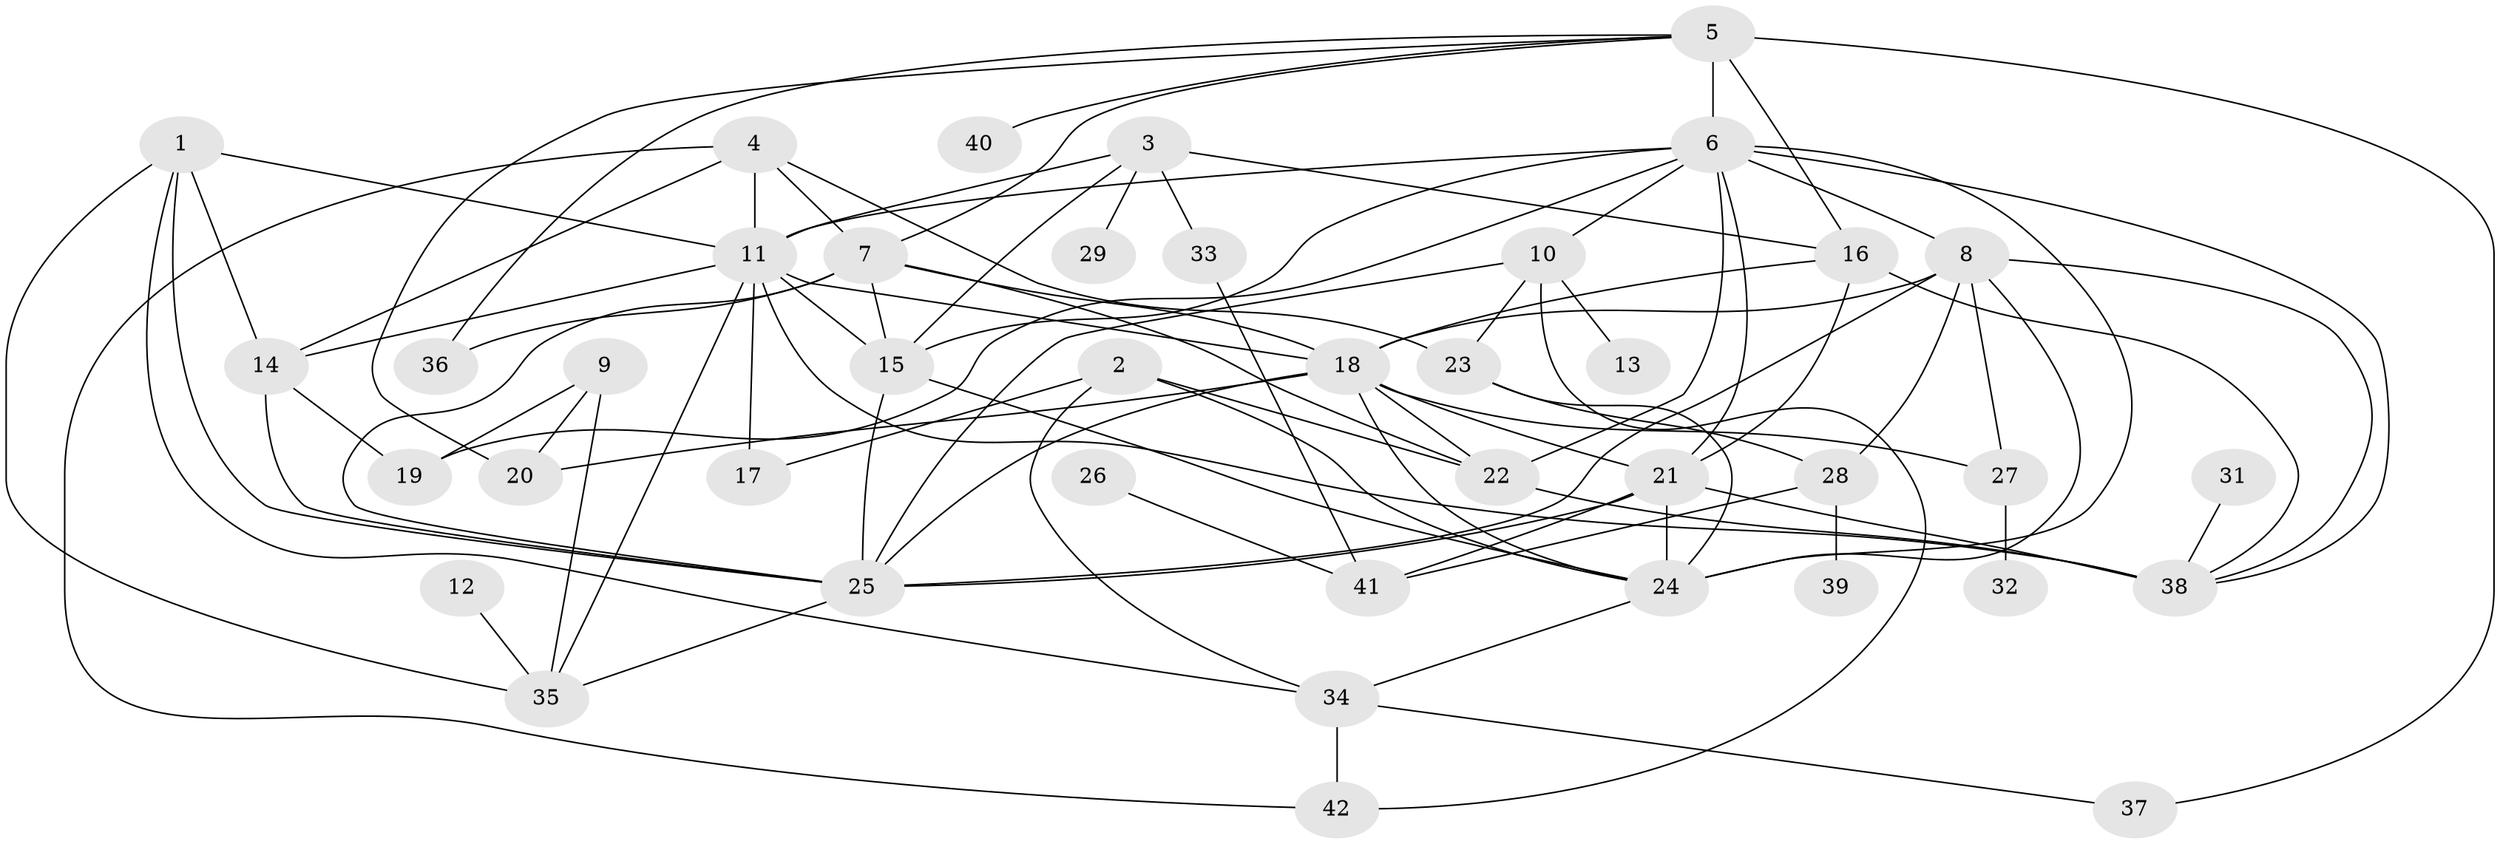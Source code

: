 // original degree distribution, {5: 0.09302325581395349, 2: 0.2441860465116279, 4: 0.1744186046511628, 6: 0.08139534883720931, 3: 0.19767441860465115, 7: 0.046511627906976744, 1: 0.12790697674418605, 0: 0.023255813953488372, 8: 0.011627906976744186}
// Generated by graph-tools (version 1.1) at 2025/33/03/09/25 02:33:53]
// undirected, 41 vertices, 90 edges
graph export_dot {
graph [start="1"]
  node [color=gray90,style=filled];
  1;
  2;
  3;
  4;
  5;
  6;
  7;
  8;
  9;
  10;
  11;
  12;
  13;
  14;
  15;
  16;
  17;
  18;
  19;
  20;
  21;
  22;
  23;
  24;
  25;
  26;
  27;
  28;
  29;
  31;
  32;
  33;
  34;
  35;
  36;
  37;
  38;
  39;
  40;
  41;
  42;
  1 -- 11 [weight=1.0];
  1 -- 14 [weight=1.0];
  1 -- 25 [weight=1.0];
  1 -- 34 [weight=1.0];
  1 -- 35 [weight=1.0];
  2 -- 17 [weight=1.0];
  2 -- 22 [weight=1.0];
  2 -- 24 [weight=1.0];
  2 -- 34 [weight=1.0];
  3 -- 11 [weight=2.0];
  3 -- 15 [weight=1.0];
  3 -- 16 [weight=2.0];
  3 -- 29 [weight=1.0];
  3 -- 33 [weight=1.0];
  4 -- 7 [weight=1.0];
  4 -- 11 [weight=1.0];
  4 -- 14 [weight=1.0];
  4 -- 23 [weight=1.0];
  4 -- 42 [weight=1.0];
  5 -- 6 [weight=2.0];
  5 -- 7 [weight=1.0];
  5 -- 16 [weight=2.0];
  5 -- 20 [weight=1.0];
  5 -- 36 [weight=1.0];
  5 -- 37 [weight=1.0];
  5 -- 40 [weight=1.0];
  6 -- 8 [weight=1.0];
  6 -- 10 [weight=1.0];
  6 -- 11 [weight=1.0];
  6 -- 15 [weight=1.0];
  6 -- 19 [weight=1.0];
  6 -- 21 [weight=1.0];
  6 -- 22 [weight=2.0];
  6 -- 24 [weight=2.0];
  6 -- 38 [weight=1.0];
  7 -- 15 [weight=1.0];
  7 -- 18 [weight=1.0];
  7 -- 22 [weight=1.0];
  7 -- 25 [weight=1.0];
  7 -- 36 [weight=1.0];
  8 -- 18 [weight=1.0];
  8 -- 24 [weight=1.0];
  8 -- 25 [weight=2.0];
  8 -- 27 [weight=1.0];
  8 -- 28 [weight=1.0];
  8 -- 38 [weight=1.0];
  9 -- 19 [weight=1.0];
  9 -- 20 [weight=1.0];
  9 -- 35 [weight=1.0];
  10 -- 13 [weight=1.0];
  10 -- 23 [weight=1.0];
  10 -- 25 [weight=1.0];
  10 -- 42 [weight=1.0];
  11 -- 14 [weight=1.0];
  11 -- 15 [weight=1.0];
  11 -- 17 [weight=1.0];
  11 -- 18 [weight=1.0];
  11 -- 35 [weight=1.0];
  11 -- 38 [weight=1.0];
  12 -- 35 [weight=1.0];
  14 -- 19 [weight=1.0];
  14 -- 25 [weight=1.0];
  15 -- 24 [weight=1.0];
  15 -- 25 [weight=1.0];
  16 -- 18 [weight=1.0];
  16 -- 21 [weight=1.0];
  16 -- 38 [weight=1.0];
  18 -- 20 [weight=1.0];
  18 -- 21 [weight=1.0];
  18 -- 22 [weight=1.0];
  18 -- 24 [weight=1.0];
  18 -- 25 [weight=1.0];
  18 -- 27 [weight=1.0];
  21 -- 24 [weight=1.0];
  21 -- 25 [weight=1.0];
  21 -- 38 [weight=2.0];
  21 -- 41 [weight=1.0];
  22 -- 38 [weight=1.0];
  23 -- 24 [weight=1.0];
  23 -- 28 [weight=1.0];
  24 -- 34 [weight=1.0];
  25 -- 35 [weight=1.0];
  26 -- 41 [weight=1.0];
  27 -- 32 [weight=1.0];
  28 -- 39 [weight=1.0];
  28 -- 41 [weight=1.0];
  31 -- 38 [weight=1.0];
  33 -- 41 [weight=1.0];
  34 -- 37 [weight=1.0];
  34 -- 42 [weight=1.0];
}
